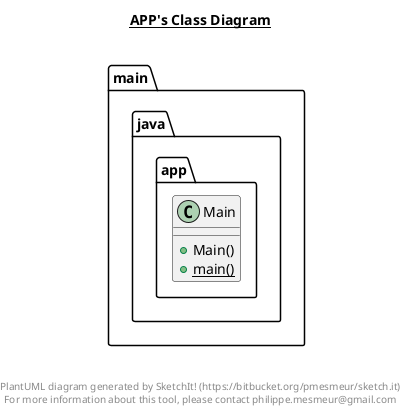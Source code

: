 @startuml

title __APP's Class Diagram__\n

  namespace main.java.app {
    class main.java.app.Main {
        + Main()
        {static} + main()
    }
  }
  



right footer


PlantUML diagram generated by SketchIt! (https://bitbucket.org/pmesmeur/sketch.it)
For more information about this tool, please contact philippe.mesmeur@gmail.com
endfooter

@enduml
